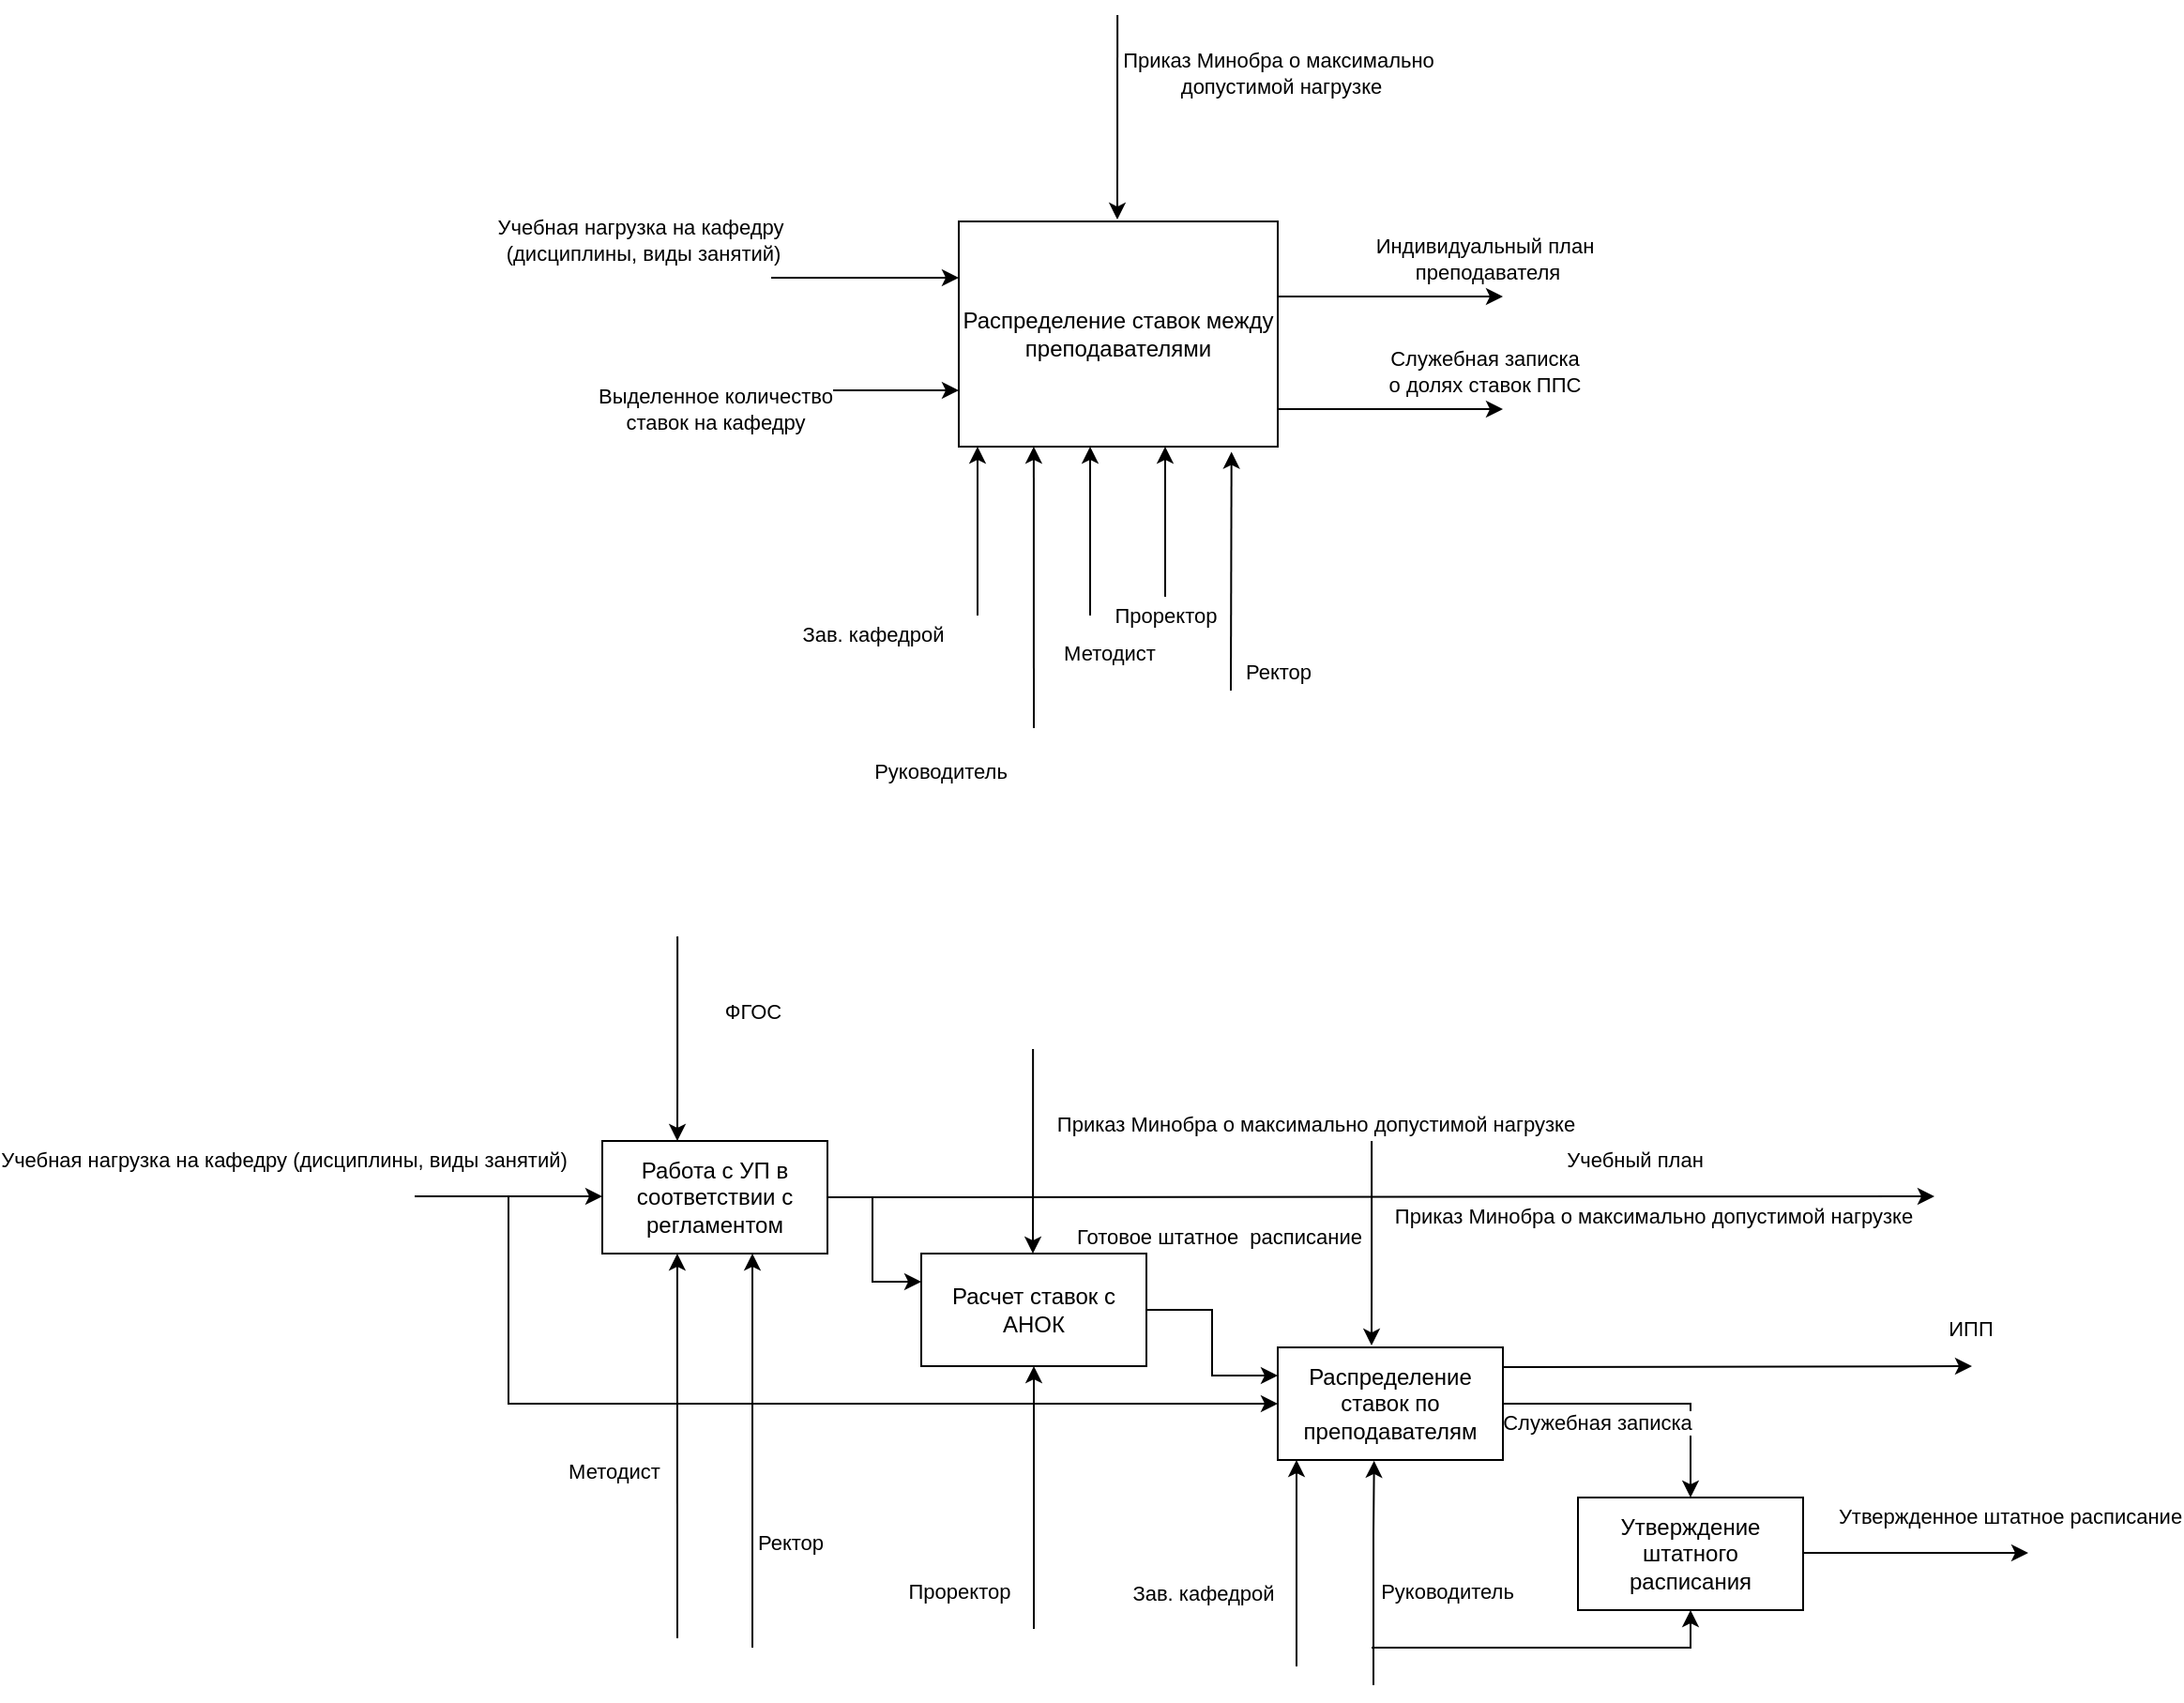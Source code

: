 <mxfile version="22.0.4" type="device" pages="3">
  <diagram name="Страница — 1" id="nwpwjx-zIib3PXwkkxPZ">
    <mxGraphModel dx="1829" dy="577" grid="1" gridSize="10" guides="1" tooltips="1" connect="1" arrows="1" fold="1" page="1" pageScale="1" pageWidth="827" pageHeight="1169" math="0" shadow="0">
      <root>
        <mxCell id="0" />
        <mxCell id="1" parent="0" />
        <mxCell id="WrTpyOdWWBIsy5SGcA0c-1" value="" style="endArrow=classic;html=1;rounded=0;" parent="1" edge="1">
          <mxGeometry width="50" height="50" relative="1" as="geometry">
            <mxPoint x="530" y="570" as="sourcePoint" />
            <mxPoint x="530" y="480" as="targetPoint" />
          </mxGeometry>
        </mxCell>
        <mxCell id="WrTpyOdWWBIsy5SGcA0c-16" value="Методист" style="edgeLabel;html=1;align=center;verticalAlign=middle;resizable=0;points=[];" parent="WrTpyOdWWBIsy5SGcA0c-1" vertex="1" connectable="0">
          <mxGeometry x="0.556" y="1" relative="1" as="geometry">
            <mxPoint x="11" y="90" as="offset" />
          </mxGeometry>
        </mxCell>
        <mxCell id="WrTpyOdWWBIsy5SGcA0c-3" value="" style="endArrow=classic;html=1;rounded=0;entryX=0;entryY=0.25;entryDx=0;entryDy=0;" parent="1" target="WrTpyOdWWBIsy5SGcA0c-14" edge="1">
          <mxGeometry width="50" height="50" relative="1" as="geometry">
            <mxPoint x="360" y="390" as="sourcePoint" />
            <mxPoint x="414" y="360" as="targetPoint" />
          </mxGeometry>
        </mxCell>
        <mxCell id="WrTpyOdWWBIsy5SGcA0c-23" value="Учебная нагрузка на кафедру&lt;br&gt;&amp;nbsp;(дисциплины, виды занятий)" style="edgeLabel;html=1;align=center;verticalAlign=middle;resizable=0;points=[];" parent="WrTpyOdWWBIsy5SGcA0c-3" vertex="1" connectable="0">
          <mxGeometry x="0.02" y="-2" relative="1" as="geometry">
            <mxPoint x="-121" y="-22" as="offset" />
          </mxGeometry>
        </mxCell>
        <mxCell id="WrTpyOdWWBIsy5SGcA0c-4" value="" style="endArrow=classic;html=1;rounded=0;" parent="1" edge="1">
          <mxGeometry width="50" height="50" relative="1" as="geometry">
            <mxPoint x="630" y="400" as="sourcePoint" />
            <mxPoint x="750" y="400" as="targetPoint" />
          </mxGeometry>
        </mxCell>
        <mxCell id="WrTpyOdWWBIsy5SGcA0c-24" value="Индивидуальный план&lt;br&gt;&amp;nbsp;преподавателя" style="edgeLabel;html=1;align=center;verticalAlign=middle;resizable=0;points=[];" parent="WrTpyOdWWBIsy5SGcA0c-4" vertex="1" connectable="0">
          <mxGeometry x="0.067" relative="1" as="geometry">
            <mxPoint x="46" y="-20" as="offset" />
          </mxGeometry>
        </mxCell>
        <mxCell id="WrTpyOdWWBIsy5SGcA0c-5" value="" style="endArrow=classic;html=1;rounded=0;" parent="1" edge="1">
          <mxGeometry width="50" height="50" relative="1" as="geometry">
            <mxPoint x="356" y="450" as="sourcePoint" />
            <mxPoint x="460" y="450" as="targetPoint" />
          </mxGeometry>
        </mxCell>
        <mxCell id="WrTpyOdWWBIsy5SGcA0c-18" value="Выделенное количество&lt;br&gt;ставок на кафедру" style="edgeLabel;html=1;align=center;verticalAlign=middle;resizable=0;points=[];" parent="WrTpyOdWWBIsy5SGcA0c-5" vertex="1" connectable="0">
          <mxGeometry x="0.269" y="-3" relative="1" as="geometry">
            <mxPoint x="-92" y="7" as="offset" />
          </mxGeometry>
        </mxCell>
        <mxCell id="WrTpyOdWWBIsy5SGcA0c-6" value="" style="endArrow=classic;html=1;rounded=0;" parent="1" edge="1">
          <mxGeometry width="50" height="50" relative="1" as="geometry">
            <mxPoint x="470" y="570" as="sourcePoint" />
            <mxPoint x="470" y="480" as="targetPoint" />
          </mxGeometry>
        </mxCell>
        <mxCell id="WrTpyOdWWBIsy5SGcA0c-17" value="Зав. кафедрой" style="edgeLabel;html=1;align=center;verticalAlign=middle;resizable=0;points=[];" parent="WrTpyOdWWBIsy5SGcA0c-6" vertex="1" connectable="0">
          <mxGeometry x="-0.067" y="-2" relative="1" as="geometry">
            <mxPoint x="-58" y="52" as="offset" />
          </mxGeometry>
        </mxCell>
        <mxCell id="WrTpyOdWWBIsy5SGcA0c-7" value="" style="endArrow=classic;html=1;rounded=0;" parent="1" edge="1">
          <mxGeometry width="50" height="50" relative="1" as="geometry">
            <mxPoint x="630" y="460" as="sourcePoint" />
            <mxPoint x="750" y="460" as="targetPoint" />
          </mxGeometry>
        </mxCell>
        <mxCell id="WrTpyOdWWBIsy5SGcA0c-25" value="Служебная записка &lt;br&gt;о долях ставок ППС" style="edgeLabel;html=1;align=center;verticalAlign=middle;resizable=0;points=[];" parent="WrTpyOdWWBIsy5SGcA0c-7" vertex="1" connectable="0">
          <mxGeometry x="0.267" y="-1" relative="1" as="geometry">
            <mxPoint x="34" y="-21" as="offset" />
          </mxGeometry>
        </mxCell>
        <mxCell id="WrTpyOdWWBIsy5SGcA0c-13" value="" style="endArrow=classic;html=1;rounded=0;entryX=0.882;entryY=-0.008;entryDx=0;entryDy=0;entryPerimeter=0;" parent="1" edge="1">
          <mxGeometry width="50" height="50" relative="1" as="geometry">
            <mxPoint x="544.56" y="250" as="sourcePoint" />
            <mxPoint x="544.5" y="359.04" as="targetPoint" />
            <Array as="points" />
          </mxGeometry>
        </mxCell>
        <mxCell id="WrTpyOdWWBIsy5SGcA0c-22" value="Приказ Минобра о максимально&lt;br&gt;&amp;nbsp;допустимой нагрузке" style="edgeLabel;html=1;align=center;verticalAlign=middle;resizable=0;points=[];" parent="WrTpyOdWWBIsy5SGcA0c-13" vertex="1" connectable="0">
          <mxGeometry x="-0.431" y="3" relative="1" as="geometry">
            <mxPoint x="82" as="offset" />
          </mxGeometry>
        </mxCell>
        <mxCell id="WrTpyOdWWBIsy5SGcA0c-14" value="Распределение ставок между преподавателями" style="rounded=0;whiteSpace=wrap;html=1;" parent="1" vertex="1">
          <mxGeometry x="460" y="360" width="170" height="120" as="geometry" />
        </mxCell>
        <mxCell id="kR9EIbg0ZH8Pjp0JKLeA-1" value="Работа с УП в соответствии с регламентом" style="rounded=0;whiteSpace=wrap;html=1;" parent="1" vertex="1">
          <mxGeometry x="270" y="850" width="120" height="60" as="geometry" />
        </mxCell>
        <mxCell id="kR9EIbg0ZH8Pjp0JKLeA-39" style="edgeStyle=orthogonalEdgeStyle;rounded=0;orthogonalLoop=1;jettySize=auto;html=1;exitX=1;exitY=0.5;exitDx=0;exitDy=0;entryX=0;entryY=0.25;entryDx=0;entryDy=0;" parent="1" source="kR9EIbg0ZH8Pjp0JKLeA-2" target="kR9EIbg0ZH8Pjp0JKLeA-3" edge="1">
          <mxGeometry relative="1" as="geometry" />
        </mxCell>
        <mxCell id="kR9EIbg0ZH8Pjp0JKLeA-40" value="Готовое штатное&amp;nbsp; расписание&amp;nbsp;" style="edgeLabel;html=1;align=center;verticalAlign=middle;resizable=0;points=[];" parent="kR9EIbg0ZH8Pjp0JKLeA-39" vertex="1" connectable="0">
          <mxGeometry x="-0.1" y="1" relative="1" as="geometry">
            <mxPoint x="4" y="-52" as="offset" />
          </mxGeometry>
        </mxCell>
        <mxCell id="kR9EIbg0ZH8Pjp0JKLeA-2" value="Расчет ставок с АНОК" style="rounded=0;whiteSpace=wrap;html=1;" parent="1" vertex="1">
          <mxGeometry x="440" y="910" width="120" height="60" as="geometry" />
        </mxCell>
        <mxCell id="kR9EIbg0ZH8Pjp0JKLeA-41" style="edgeStyle=orthogonalEdgeStyle;rounded=0;orthogonalLoop=1;jettySize=auto;html=1;exitX=1;exitY=0.5;exitDx=0;exitDy=0;entryX=0.5;entryY=0;entryDx=0;entryDy=0;" parent="1" source="kR9EIbg0ZH8Pjp0JKLeA-3" target="kR9EIbg0ZH8Pjp0JKLeA-4" edge="1">
          <mxGeometry relative="1" as="geometry" />
        </mxCell>
        <mxCell id="kR9EIbg0ZH8Pjp0JKLeA-42" value="Служебная записка" style="edgeLabel;html=1;align=center;verticalAlign=middle;resizable=0;points=[];" parent="kR9EIbg0ZH8Pjp0JKLeA-41" vertex="1" connectable="0">
          <mxGeometry x="-0.192" y="1" relative="1" as="geometry">
            <mxPoint x="-11" y="11" as="offset" />
          </mxGeometry>
        </mxCell>
        <mxCell id="kR9EIbg0ZH8Pjp0JKLeA-3" value="Распределение ставок по преподавателям" style="rounded=0;whiteSpace=wrap;html=1;" parent="1" vertex="1">
          <mxGeometry x="630" y="960" width="120" height="60" as="geometry" />
        </mxCell>
        <mxCell id="kR9EIbg0ZH8Pjp0JKLeA-4" value="Утверждение штатного расписания" style="rounded=0;whiteSpace=wrap;html=1;" parent="1" vertex="1">
          <mxGeometry x="790" y="1040" width="120" height="60" as="geometry" />
        </mxCell>
        <mxCell id="kR9EIbg0ZH8Pjp0JKLeA-5" value="" style="endArrow=classic;html=1;rounded=0;entryX=0.333;entryY=1;entryDx=0;entryDy=0;entryPerimeter=0;" parent="1" target="kR9EIbg0ZH8Pjp0JKLeA-1" edge="1">
          <mxGeometry width="50" height="50" relative="1" as="geometry">
            <mxPoint x="310" y="1115" as="sourcePoint" />
            <mxPoint x="310" y="1025" as="targetPoint" />
          </mxGeometry>
        </mxCell>
        <mxCell id="kR9EIbg0ZH8Pjp0JKLeA-6" value="Методист" style="edgeLabel;html=1;align=center;verticalAlign=middle;resizable=0;points=[];" parent="kR9EIbg0ZH8Pjp0JKLeA-5" vertex="1" connectable="0">
          <mxGeometry x="0.556" y="1" relative="1" as="geometry">
            <mxPoint x="-33" y="70" as="offset" />
          </mxGeometry>
        </mxCell>
        <mxCell id="kR9EIbg0ZH8Pjp0JKLeA-7" value="" style="endArrow=classic;html=1;rounded=0;entryX=0;entryY=0.25;entryDx=0;entryDy=0;" parent="1" edge="1">
          <mxGeometry width="50" height="50" relative="1" as="geometry">
            <mxPoint x="170" y="879.5" as="sourcePoint" />
            <mxPoint x="270" y="879.5" as="targetPoint" />
          </mxGeometry>
        </mxCell>
        <mxCell id="kR9EIbg0ZH8Pjp0JKLeA-8" value="Учебная нагрузка на кафедру (дисциплины, виды занятий)" style="edgeLabel;html=1;align=center;verticalAlign=middle;resizable=0;points=[];" parent="kR9EIbg0ZH8Pjp0JKLeA-7" vertex="1" connectable="0">
          <mxGeometry x="0.02" y="-2" relative="1" as="geometry">
            <mxPoint x="-121" y="-22" as="offset" />
          </mxGeometry>
        </mxCell>
        <mxCell id="kR9EIbg0ZH8Pjp0JKLeA-9" value="" style="endArrow=classic;html=1;rounded=0;exitX=1;exitY=0.5;exitDx=0;exitDy=0;" parent="1" source="kR9EIbg0ZH8Pjp0JKLeA-1" edge="1">
          <mxGeometry width="50" height="50" relative="1" as="geometry">
            <mxPoint x="860" y="879.5" as="sourcePoint" />
            <mxPoint x="980" y="879.5" as="targetPoint" />
          </mxGeometry>
        </mxCell>
        <mxCell id="kR9EIbg0ZH8Pjp0JKLeA-10" value="Учебный план" style="edgeLabel;html=1;align=center;verticalAlign=middle;resizable=0;points=[];" parent="kR9EIbg0ZH8Pjp0JKLeA-9" vertex="1" connectable="0">
          <mxGeometry x="0.067" relative="1" as="geometry">
            <mxPoint x="115" y="-20" as="offset" />
          </mxGeometry>
        </mxCell>
        <mxCell id="kR9EIbg0ZH8Pjp0JKLeA-13" value="" style="endArrow=classic;html=1;rounded=0;" parent="1" edge="1">
          <mxGeometry width="50" height="50" relative="1" as="geometry">
            <mxPoint x="640" y="1130" as="sourcePoint" />
            <mxPoint x="640" y="1020" as="targetPoint" />
          </mxGeometry>
        </mxCell>
        <mxCell id="kR9EIbg0ZH8Pjp0JKLeA-14" value="Зав. кафедрой" style="edgeLabel;html=1;align=center;verticalAlign=middle;resizable=0;points=[];" parent="kR9EIbg0ZH8Pjp0JKLeA-13" vertex="1" connectable="0">
          <mxGeometry x="-0.067" y="-2" relative="1" as="geometry">
            <mxPoint x="-52" y="12" as="offset" />
          </mxGeometry>
        </mxCell>
        <mxCell id="kR9EIbg0ZH8Pjp0JKLeA-15" value="" style="endArrow=classic;html=1;rounded=0;" parent="1" edge="1">
          <mxGeometry width="50" height="50" relative="1" as="geometry">
            <mxPoint x="910" y="1069.5" as="sourcePoint" />
            <mxPoint x="1030" y="1069.5" as="targetPoint" />
          </mxGeometry>
        </mxCell>
        <mxCell id="kR9EIbg0ZH8Pjp0JKLeA-16" value="Утвержденное штатное расписание" style="edgeLabel;html=1;align=center;verticalAlign=middle;resizable=0;points=[];" parent="kR9EIbg0ZH8Pjp0JKLeA-15" vertex="1" connectable="0">
          <mxGeometry x="0.267" y="-1" relative="1" as="geometry">
            <mxPoint x="34" y="-21" as="offset" />
          </mxGeometry>
        </mxCell>
        <mxCell id="kR9EIbg0ZH8Pjp0JKLeA-17" value="" style="endArrow=classic;html=1;rounded=0;entryX=0.882;entryY=-0.008;entryDx=0;entryDy=0;entryPerimeter=0;" parent="1" edge="1">
          <mxGeometry width="50" height="50" relative="1" as="geometry">
            <mxPoint x="499.56" y="800.96" as="sourcePoint" />
            <mxPoint x="499.5" y="910" as="targetPoint" />
            <Array as="points">
              <mxPoint x="499.56" y="870.96" />
            </Array>
          </mxGeometry>
        </mxCell>
        <mxCell id="kR9EIbg0ZH8Pjp0JKLeA-18" value="Приказ Минобра о максимально допустимой нагрузке" style="edgeLabel;html=1;align=center;verticalAlign=middle;resizable=0;points=[];" parent="kR9EIbg0ZH8Pjp0JKLeA-17" vertex="1" connectable="0">
          <mxGeometry x="-0.431" y="3" relative="1" as="geometry">
            <mxPoint x="147" y="9" as="offset" />
          </mxGeometry>
        </mxCell>
        <mxCell id="kR9EIbg0ZH8Pjp0JKLeA-20" value="" style="endArrow=classic;html=1;rounded=0;entryX=0.855;entryY=1.023;entryDx=0;entryDy=0;entryPerimeter=0;" parent="1" target="WrTpyOdWWBIsy5SGcA0c-14" edge="1">
          <mxGeometry width="50" height="50" relative="1" as="geometry">
            <mxPoint x="605" y="610" as="sourcePoint" />
            <mxPoint x="650" y="510" as="targetPoint" />
          </mxGeometry>
        </mxCell>
        <mxCell id="kR9EIbg0ZH8Pjp0JKLeA-23" value="Ректор" style="edgeLabel;html=1;align=center;verticalAlign=middle;resizable=0;points=[];" parent="kR9EIbg0ZH8Pjp0JKLeA-20" vertex="1" connectable="0">
          <mxGeometry x="-0.037" y="-2" relative="1" as="geometry">
            <mxPoint x="23" y="51" as="offset" />
          </mxGeometry>
        </mxCell>
        <mxCell id="kR9EIbg0ZH8Pjp0JKLeA-21" value="" style="endArrow=classic;html=1;rounded=0;entryX=0.647;entryY=1;entryDx=0;entryDy=0;entryPerimeter=0;" parent="1" target="WrTpyOdWWBIsy5SGcA0c-14" edge="1">
          <mxGeometry width="50" height="50" relative="1" as="geometry">
            <mxPoint x="570" y="560" as="sourcePoint" />
            <mxPoint x="610" y="510" as="targetPoint" />
            <Array as="points">
              <mxPoint x="570" y="540" />
              <mxPoint x="570" y="530" />
              <mxPoint x="570" y="510" />
            </Array>
          </mxGeometry>
        </mxCell>
        <mxCell id="kR9EIbg0ZH8Pjp0JKLeA-22" value="Проректор" style="edgeLabel;html=1;align=center;verticalAlign=middle;resizable=0;points=[];" parent="kR9EIbg0ZH8Pjp0JKLeA-21" vertex="1" connectable="0">
          <mxGeometry x="-0.095" y="1" relative="1" as="geometry">
            <mxPoint x="1" y="46" as="offset" />
          </mxGeometry>
        </mxCell>
        <mxCell id="kR9EIbg0ZH8Pjp0JKLeA-24" value="" style="endArrow=classic;html=1;rounded=0;entryX=0.5;entryY=1;entryDx=0;entryDy=0;" parent="1" target="kR9EIbg0ZH8Pjp0JKLeA-2" edge="1">
          <mxGeometry width="50" height="50" relative="1" as="geometry">
            <mxPoint x="500" y="1110" as="sourcePoint" />
            <mxPoint x="690" y="1130" as="targetPoint" />
          </mxGeometry>
        </mxCell>
        <mxCell id="kR9EIbg0ZH8Pjp0JKLeA-25" value="Проректор" style="edgeLabel;html=1;align=center;verticalAlign=middle;resizable=0;points=[];" parent="kR9EIbg0ZH8Pjp0JKLeA-24" vertex="1" connectable="0">
          <mxGeometry x="-0.095" y="1" relative="1" as="geometry">
            <mxPoint x="-39" y="43" as="offset" />
          </mxGeometry>
        </mxCell>
        <mxCell id="kR9EIbg0ZH8Pjp0JKLeA-27" value="" style="endArrow=classic;html=1;rounded=0;entryX=0.5;entryY=1;entryDx=0;entryDy=0;" parent="1" edge="1">
          <mxGeometry width="50" height="50" relative="1" as="geometry">
            <mxPoint x="350" y="1120" as="sourcePoint" />
            <mxPoint x="350" y="910" as="targetPoint" />
            <Array as="points">
              <mxPoint x="350" y="1020" />
            </Array>
          </mxGeometry>
        </mxCell>
        <mxCell id="kR9EIbg0ZH8Pjp0JKLeA-28" value="Ректор" style="edgeLabel;html=1;align=center;verticalAlign=middle;resizable=0;points=[];" parent="kR9EIbg0ZH8Pjp0JKLeA-27" vertex="1" connectable="0">
          <mxGeometry x="-0.465" y="3" relative="1" as="geometry">
            <mxPoint x="23" as="offset" />
          </mxGeometry>
        </mxCell>
        <mxCell id="kR9EIbg0ZH8Pjp0JKLeA-29" value="" style="endArrow=classic;html=1;rounded=0;entryX=0;entryY=0.5;entryDx=0;entryDy=0;" parent="1" edge="1">
          <mxGeometry width="50" height="50" relative="1" as="geometry">
            <mxPoint x="220" y="880" as="sourcePoint" />
            <mxPoint x="630" y="990" as="targetPoint" />
            <Array as="points">
              <mxPoint x="220" y="920" />
              <mxPoint x="220" y="990" />
            </Array>
          </mxGeometry>
        </mxCell>
        <mxCell id="kR9EIbg0ZH8Pjp0JKLeA-33" value="" style="endArrow=classic;html=1;rounded=0;entryX=0.428;entryY=1.007;entryDx=0;entryDy=0;entryPerimeter=0;" parent="1" target="kR9EIbg0ZH8Pjp0JKLeA-3" edge="1">
          <mxGeometry width="50" height="50" relative="1" as="geometry">
            <mxPoint x="681" y="1140" as="sourcePoint" />
            <mxPoint x="730" y="1080" as="targetPoint" />
            <Array as="points">
              <mxPoint x="681" y="1060" />
            </Array>
          </mxGeometry>
        </mxCell>
        <mxCell id="kR9EIbg0ZH8Pjp0JKLeA-34" value="Руководитель" style="edgeLabel;html=1;align=center;verticalAlign=middle;resizable=0;points=[];" parent="kR9EIbg0ZH8Pjp0JKLeA-33" vertex="1" connectable="0">
          <mxGeometry x="-0.291" y="-2" relative="1" as="geometry">
            <mxPoint x="37" y="-8" as="offset" />
          </mxGeometry>
        </mxCell>
        <mxCell id="kR9EIbg0ZH8Pjp0JKLeA-35" value="" style="endArrow=classic;html=1;rounded=0;entryX=0.235;entryY=1;entryDx=0;entryDy=0;entryPerimeter=0;" parent="1" target="WrTpyOdWWBIsy5SGcA0c-14" edge="1">
          <mxGeometry width="50" height="50" relative="1" as="geometry">
            <mxPoint x="500" y="630" as="sourcePoint" />
            <mxPoint x="510" y="480" as="targetPoint" />
          </mxGeometry>
        </mxCell>
        <mxCell id="kR9EIbg0ZH8Pjp0JKLeA-36" value="Руководитель" style="edgeLabel;html=1;align=center;verticalAlign=middle;resizable=0;points=[];" parent="kR9EIbg0ZH8Pjp0JKLeA-35" vertex="1" connectable="0">
          <mxGeometry x="0.078" y="1" relative="1" as="geometry">
            <mxPoint x="-49" y="104" as="offset" />
          </mxGeometry>
        </mxCell>
        <mxCell id="kR9EIbg0ZH8Pjp0JKLeA-37" value="" style="endArrow=classic;html=1;rounded=0;entryX=0;entryY=0.25;entryDx=0;entryDy=0;" parent="1" target="kR9EIbg0ZH8Pjp0JKLeA-2" edge="1">
          <mxGeometry width="50" height="50" relative="1" as="geometry">
            <mxPoint x="414" y="880" as="sourcePoint" />
            <mxPoint x="464" y="830" as="targetPoint" />
            <Array as="points">
              <mxPoint x="414" y="925" />
            </Array>
          </mxGeometry>
        </mxCell>
        <mxCell id="kR9EIbg0ZH8Pjp0JKLeA-38" value="" style="endArrow=classic;html=1;rounded=0;entryX=0.5;entryY=1;entryDx=0;entryDy=0;" parent="1" target="kR9EIbg0ZH8Pjp0JKLeA-4" edge="1">
          <mxGeometry width="50" height="50" relative="1" as="geometry">
            <mxPoint x="680" y="1120" as="sourcePoint" />
            <mxPoint x="730" y="1070" as="targetPoint" />
            <Array as="points">
              <mxPoint x="850" y="1120" />
            </Array>
          </mxGeometry>
        </mxCell>
        <mxCell id="-3UUy9TWkpVdXD5rPKuB-1" value="" style="endArrow=classic;html=1;rounded=0;exitX=1;exitY=0.5;exitDx=0;exitDy=0;" parent="1" edge="1">
          <mxGeometry width="50" height="50" relative="1" as="geometry">
            <mxPoint x="750" y="970.5" as="sourcePoint" />
            <mxPoint x="1000" y="970" as="targetPoint" />
          </mxGeometry>
        </mxCell>
        <mxCell id="-3UUy9TWkpVdXD5rPKuB-2" value="ИПП" style="edgeLabel;html=1;align=center;verticalAlign=middle;resizable=0;points=[];" parent="-3UUy9TWkpVdXD5rPKuB-1" vertex="1" connectable="0">
          <mxGeometry x="0.067" relative="1" as="geometry">
            <mxPoint x="115" y="-20" as="offset" />
          </mxGeometry>
        </mxCell>
        <mxCell id="-3UUy9TWkpVdXD5rPKuB-3" value="" style="endArrow=classic;html=1;rounded=0;entryX=0.882;entryY=-0.008;entryDx=0;entryDy=0;entryPerimeter=0;" parent="1" edge="1">
          <mxGeometry width="50" height="50" relative="1" as="geometry">
            <mxPoint x="310.06" y="740.96" as="sourcePoint" />
            <mxPoint x="310" y="850" as="targetPoint" />
            <Array as="points">
              <mxPoint x="310.06" y="810.96" />
            </Array>
          </mxGeometry>
        </mxCell>
        <mxCell id="-3UUy9TWkpVdXD5rPKuB-4" value="ФГОС" style="edgeLabel;html=1;align=center;verticalAlign=middle;resizable=0;points=[];" parent="-3UUy9TWkpVdXD5rPKuB-3" vertex="1" connectable="0">
          <mxGeometry x="-0.431" y="3" relative="1" as="geometry">
            <mxPoint x="37" y="9" as="offset" />
          </mxGeometry>
        </mxCell>
        <mxCell id="-3UUy9TWkpVdXD5rPKuB-5" value="" style="endArrow=classic;html=1;rounded=0;entryX=0.882;entryY=-0.008;entryDx=0;entryDy=0;entryPerimeter=0;" parent="1" edge="1">
          <mxGeometry width="50" height="50" relative="1" as="geometry">
            <mxPoint x="680.06" y="850" as="sourcePoint" />
            <mxPoint x="680" y="959.04" as="targetPoint" />
            <Array as="points">
              <mxPoint x="680.06" y="920" />
            </Array>
          </mxGeometry>
        </mxCell>
        <mxCell id="-3UUy9TWkpVdXD5rPKuB-6" value="Приказ Минобра о максимально допустимой нагрузке" style="edgeLabel;html=1;align=center;verticalAlign=middle;resizable=0;points=[];" parent="-3UUy9TWkpVdXD5rPKuB-5" vertex="1" connectable="0">
          <mxGeometry x="-0.431" y="3" relative="1" as="geometry">
            <mxPoint x="147" y="9" as="offset" />
          </mxGeometry>
        </mxCell>
      </root>
    </mxGraphModel>
  </diagram>
  <diagram id="mHX_LODaRHeVAnFgu9MN" name="Декомпозиция Работа с УП">
    <mxGraphModel dx="1829" dy="577" grid="1" gridSize="10" guides="1" tooltips="1" connect="1" arrows="1" fold="1" page="1" pageScale="1" pageWidth="827" pageHeight="1169" math="0" shadow="0">
      <root>
        <mxCell id="0" />
        <mxCell id="1" parent="0" />
        <mxCell id="MsueYT9evGNhOJ5JY-sX-1" value="Распределение кол-ва часов по преподавателям" style="rounded=0;whiteSpace=wrap;html=1;" vertex="1" parent="1">
          <mxGeometry x="150" y="150" width="120" height="60" as="geometry" />
        </mxCell>
        <mxCell id="MsueYT9evGNhOJ5JY-sX-2" value="Составление расписания" style="rounded=0;whiteSpace=wrap;html=1;" vertex="1" parent="1">
          <mxGeometry x="510" y="270" width="120" height="60" as="geometry" />
        </mxCell>
        <mxCell id="MsueYT9evGNhOJ5JY-sX-3" value="Оценка эффективности учебного плана" style="rounded=0;whiteSpace=wrap;html=1;" vertex="1" parent="1">
          <mxGeometry x="320" y="210" width="120" height="60" as="geometry" />
        </mxCell>
        <mxCell id="IqdJ7mUICR3z1mk20Bvp-1" value="" style="endArrow=classic;html=1;rounded=0;exitX=1;exitY=0.5;exitDx=0;exitDy=0;" edge="1" parent="1">
          <mxGeometry width="50" height="50" relative="1" as="geometry">
            <mxPoint x="630" y="299.5" as="sourcePoint" />
            <mxPoint x="770" y="300" as="targetPoint" />
          </mxGeometry>
        </mxCell>
        <mxCell id="IqdJ7mUICR3z1mk20Bvp-2" value="Учебный план" style="edgeLabel;html=1;align=center;verticalAlign=middle;resizable=0;points=[];" vertex="1" connectable="0" parent="IqdJ7mUICR3z1mk20Bvp-1">
          <mxGeometry x="0.067" relative="1" as="geometry">
            <mxPoint x="35" y="-20" as="offset" />
          </mxGeometry>
        </mxCell>
        <mxCell id="x2I4i_weLy9laTuTzd7u-1" value="" style="endArrow=classic;html=1;rounded=0;entryX=0.882;entryY=-0.008;entryDx=0;entryDy=0;entryPerimeter=0;" edge="1" parent="1">
          <mxGeometry width="50" height="50" relative="1" as="geometry">
            <mxPoint x="200.06" y="40" as="sourcePoint" />
            <mxPoint x="200.0" y="149.04" as="targetPoint" />
            <Array as="points">
              <mxPoint x="200.06" y="110" />
            </Array>
          </mxGeometry>
        </mxCell>
        <mxCell id="x2I4i_weLy9laTuTzd7u-2" value="ФГОС" style="edgeLabel;html=1;align=center;verticalAlign=middle;resizable=0;points=[];" vertex="1" connectable="0" parent="x2I4i_weLy9laTuTzd7u-1">
          <mxGeometry x="-0.431" y="3" relative="1" as="geometry">
            <mxPoint x="37" y="-11" as="offset" />
          </mxGeometry>
        </mxCell>
        <mxCell id="PtNbGYI9Zbs-aZPllrLN-1" value="" style="endArrow=classic;html=1;rounded=0;entryX=0;entryY=0.25;entryDx=0;entryDy=0;" edge="1" parent="1">
          <mxGeometry width="50" height="50" relative="1" as="geometry">
            <mxPoint x="50" y="179.5" as="sourcePoint" />
            <mxPoint x="150" y="179.5" as="targetPoint" />
          </mxGeometry>
        </mxCell>
        <mxCell id="PtNbGYI9Zbs-aZPllrLN-2" value="Учебная нагрузка на кафедру&lt;br&gt;&amp;nbsp;(дисциплины, виды занятий)" style="edgeLabel;html=1;align=center;verticalAlign=middle;resizable=0;points=[];" vertex="1" connectable="0" parent="PtNbGYI9Zbs-aZPllrLN-1">
          <mxGeometry x="0.02" y="-2" relative="1" as="geometry">
            <mxPoint x="-51" y="-22" as="offset" />
          </mxGeometry>
        </mxCell>
        <mxCell id="5pIz3c78vVYRP2-ZsVZD-1" value="" style="endArrow=classic;html=1;rounded=0;entryX=0.333;entryY=1;entryDx=0;entryDy=0;entryPerimeter=0;" edge="1" parent="1">
          <mxGeometry width="50" height="50" relative="1" as="geometry">
            <mxPoint x="180" y="410" as="sourcePoint" />
            <mxPoint x="180" y="210" as="targetPoint" />
          </mxGeometry>
        </mxCell>
        <mxCell id="5pIz3c78vVYRP2-ZsVZD-2" value="Методист" style="edgeLabel;html=1;align=center;verticalAlign=middle;resizable=0;points=[];" vertex="1" connectable="0" parent="5pIz3c78vVYRP2-ZsVZD-1">
          <mxGeometry x="0.556" y="1" relative="1" as="geometry">
            <mxPoint x="-33" y="106" as="offset" />
          </mxGeometry>
        </mxCell>
        <mxCell id="dsugo6UPNXwKRWX7rROJ-1" value="" style="endArrow=classic;html=1;rounded=0;entryX=0.5;entryY=1;entryDx=0;entryDy=0;" edge="1" parent="1">
          <mxGeometry width="50" height="50" relative="1" as="geometry">
            <mxPoint x="379.5" y="420" as="sourcePoint" />
            <mxPoint x="379.5" y="270" as="targetPoint" />
            <Array as="points">
              <mxPoint x="379.5" y="380" />
            </Array>
          </mxGeometry>
        </mxCell>
        <mxCell id="dsugo6UPNXwKRWX7rROJ-2" value="Ректор" style="edgeLabel;html=1;align=center;verticalAlign=middle;resizable=0;points=[];" vertex="1" connectable="0" parent="dsugo6UPNXwKRWX7rROJ-1">
          <mxGeometry x="-0.465" y="3" relative="1" as="geometry">
            <mxPoint x="34" y="20" as="offset" />
          </mxGeometry>
        </mxCell>
        <mxCell id="FQQVyCRv18KIV8mCQaGe-5" value="" style="endArrow=classic;html=1;rounded=0;entryX=0.25;entryY=1;entryDx=0;entryDy=0;" edge="1" parent="1" target="MsueYT9evGNhOJ5JY-sX-3">
          <mxGeometry width="50" height="50" relative="1" as="geometry">
            <mxPoint x="180" y="360" as="sourcePoint" />
            <mxPoint x="380" y="270" as="targetPoint" />
            <Array as="points">
              <mxPoint x="350" y="360" />
            </Array>
          </mxGeometry>
        </mxCell>
        <mxCell id="FQQVyCRv18KIV8mCQaGe-8" value="" style="endArrow=classic;html=1;rounded=0;entryX=0.5;entryY=0;entryDx=0;entryDy=0;" edge="1" parent="1" target="MsueYT9evGNhOJ5JY-sX-2">
          <mxGeometry width="50" height="50" relative="1" as="geometry">
            <mxPoint x="200" y="100" as="sourcePoint" />
            <mxPoint x="250" y="50" as="targetPoint" />
            <Array as="points">
              <mxPoint x="270" y="100" />
              <mxPoint x="570" y="100" />
            </Array>
          </mxGeometry>
        </mxCell>
        <mxCell id="FQQVyCRv18KIV8mCQaGe-9" value="" style="endArrow=classic;html=1;rounded=0;entryX=0.5;entryY=0;entryDx=0;entryDy=0;" edge="1" parent="1" target="MsueYT9evGNhOJ5JY-sX-3">
          <mxGeometry width="50" height="50" relative="1" as="geometry">
            <mxPoint x="380" y="100" as="sourcePoint" />
            <mxPoint x="420" y="50" as="targetPoint" />
          </mxGeometry>
        </mxCell>
        <mxCell id="FQQVyCRv18KIV8mCQaGe-10" value="" style="endArrow=classic;html=1;rounded=0;entryX=0.435;entryY=1.04;entryDx=0;entryDy=0;entryPerimeter=0;" edge="1" parent="1" target="MsueYT9evGNhOJ5JY-sX-2">
          <mxGeometry width="50" height="50" relative="1" as="geometry">
            <mxPoint x="350" y="360" as="sourcePoint" />
            <mxPoint x="400" y="310" as="targetPoint" />
            <Array as="points">
              <mxPoint x="562" y="360" />
            </Array>
          </mxGeometry>
        </mxCell>
        <mxCell id="FQQVyCRv18KIV8mCQaGe-11" value="" style="endArrow=classic;html=1;rounded=0;entryX=0;entryY=0.5;entryDx=0;entryDy=0;" edge="1" parent="1" target="MsueYT9evGNhOJ5JY-sX-3">
          <mxGeometry width="50" height="50" relative="1" as="geometry">
            <mxPoint x="270" y="180" as="sourcePoint" />
            <mxPoint x="320" y="130" as="targetPoint" />
            <Array as="points">
              <mxPoint x="300" y="180" />
              <mxPoint x="300" y="240" />
            </Array>
          </mxGeometry>
        </mxCell>
        <mxCell id="-haOI2X-xEVXnkADs9pM-2" value="Данные&lt;br&gt;&amp;nbsp;о нагрузках" style="edgeLabel;html=1;align=center;verticalAlign=middle;resizable=0;points=[];" vertex="1" connectable="0" parent="FQQVyCRv18KIV8mCQaGe-11">
          <mxGeometry x="0.145" y="-1" relative="1" as="geometry">
            <mxPoint x="21" y="-53" as="offset" />
          </mxGeometry>
        </mxCell>
        <mxCell id="FQQVyCRv18KIV8mCQaGe-12" value="" style="endArrow=classic;html=1;rounded=0;entryX=0;entryY=0.5;entryDx=0;entryDy=0;" edge="1" parent="1" target="MsueYT9evGNhOJ5JY-sX-2">
          <mxGeometry width="50" height="50" relative="1" as="geometry">
            <mxPoint x="440" y="240" as="sourcePoint" />
            <mxPoint x="490" y="300" as="targetPoint" />
            <Array as="points">
              <mxPoint x="470" y="240" />
              <mxPoint x="470" y="300" />
            </Array>
          </mxGeometry>
        </mxCell>
        <mxCell id="-haOI2X-xEVXnkADs9pM-1" value="Данные&lt;br&gt;&amp;nbsp;об эффективности" style="edgeLabel;html=1;align=center;verticalAlign=middle;resizable=0;points=[];" vertex="1" connectable="0" parent="FQQVyCRv18KIV8mCQaGe-12">
          <mxGeometry x="-0.123" y="2" relative="1" as="geometry">
            <mxPoint x="-22" y="53" as="offset" />
          </mxGeometry>
        </mxCell>
        <mxCell id="FQQVyCRv18KIV8mCQaGe-13" value="" style="endArrow=classic;html=1;rounded=0;entryX=0;entryY=0.25;entryDx=0;entryDy=0;" edge="1" parent="1" target="MsueYT9evGNhOJ5JY-sX-2">
          <mxGeometry width="50" height="50" relative="1" as="geometry">
            <mxPoint x="300" y="180" as="sourcePoint" />
            <mxPoint x="350" y="130" as="targetPoint" />
            <Array as="points">
              <mxPoint x="490" y="180" />
              <mxPoint x="490" y="285" />
            </Array>
          </mxGeometry>
        </mxCell>
      </root>
    </mxGraphModel>
  </diagram>
  <diagram id="n5oXpjp_nqhQPy-NA9qk" name="Декомпозиция Утверждение штатного расписания">
    <mxGraphModel dx="1002" dy="577" grid="1" gridSize="10" guides="1" tooltips="1" connect="1" arrows="1" fold="1" page="1" pageScale="1" pageWidth="827" pageHeight="1169" math="0" shadow="0">
      <root>
        <mxCell id="0" />
        <mxCell id="1" parent="0" />
        <mxCell id="dqr2ItQxs2u5IPHdhKjq-1" value="Утверждение ставок" style="rounded=0;whiteSpace=wrap;html=1;" vertex="1" parent="1">
          <mxGeometry x="170" y="140" width="120" height="60" as="geometry" />
        </mxCell>
        <mxCell id="dqr2ItQxs2u5IPHdhKjq-2" value="Подготовка документов для утверждения" style="rounded=0;whiteSpace=wrap;html=1;" vertex="1" parent="1">
          <mxGeometry x="370" y="210" width="120" height="60" as="geometry" />
        </mxCell>
        <mxCell id="dqr2ItQxs2u5IPHdhKjq-3" value="Окончательное утверждение" style="rounded=0;whiteSpace=wrap;html=1;" vertex="1" parent="1">
          <mxGeometry x="560" y="290" width="120" height="60" as="geometry" />
        </mxCell>
        <mxCell id="D05PaQLrijj1N3Wk1s4Q-1" value="" style="endArrow=classic;html=1;rounded=0;" edge="1" parent="1">
          <mxGeometry width="50" height="50" relative="1" as="geometry">
            <mxPoint x="680" y="319.5" as="sourcePoint" />
            <mxPoint x="800" y="319.5" as="targetPoint" />
          </mxGeometry>
        </mxCell>
        <mxCell id="D05PaQLrijj1N3Wk1s4Q-2" value="Утвержденное штатное&lt;br&gt;&amp;nbsp;расписание" style="edgeLabel;html=1;align=center;verticalAlign=middle;resizable=0;points=[];" vertex="1" connectable="0" parent="D05PaQLrijj1N3Wk1s4Q-1">
          <mxGeometry x="0.267" y="-1" relative="1" as="geometry">
            <mxPoint x="4" y="-20" as="offset" />
          </mxGeometry>
        </mxCell>
        <mxCell id="b9TodahrJNb5c6odA8E7-1" value="" style="endArrow=classic;html=1;rounded=0;entryX=0;entryY=0.5;entryDx=0;entryDy=0;" edge="1" parent="1" target="dqr2ItQxs2u5IPHdhKjq-2">
          <mxGeometry width="50" height="50" relative="1" as="geometry">
            <mxPoint x="290" y="170" as="sourcePoint" />
            <mxPoint x="340" y="120" as="targetPoint" />
            <Array as="points">
              <mxPoint x="330" y="170" />
              <mxPoint x="330" y="240" />
            </Array>
          </mxGeometry>
        </mxCell>
        <mxCell id="b9TodahrJNb5c6odA8E7-13" value="Приказ о ставках" style="edgeLabel;html=1;align=center;verticalAlign=middle;resizable=0;points=[];" vertex="1" connectable="0" parent="b9TodahrJNb5c6odA8E7-1">
          <mxGeometry x="0.283" relative="1" as="geometry">
            <mxPoint x="20" y="-66" as="offset" />
          </mxGeometry>
        </mxCell>
        <mxCell id="b9TodahrJNb5c6odA8E7-2" value="" style="endArrow=classic;html=1;rounded=0;entryX=0;entryY=0.5;entryDx=0;entryDy=0;entryPerimeter=0;" edge="1" parent="1" target="dqr2ItQxs2u5IPHdhKjq-3">
          <mxGeometry width="50" height="50" relative="1" as="geometry">
            <mxPoint x="490" y="240" as="sourcePoint" />
            <mxPoint x="560" y="310" as="targetPoint" />
            <Array as="points">
              <mxPoint x="520" y="240" />
              <mxPoint x="520" y="320" />
            </Array>
          </mxGeometry>
        </mxCell>
        <mxCell id="b9TodahrJNb5c6odA8E7-14" value="Неподписанные&lt;br&gt;приказы" style="edgeLabel;html=1;align=center;verticalAlign=middle;resizable=0;points=[];" vertex="1" connectable="0" parent="b9TodahrJNb5c6odA8E7-2">
          <mxGeometry x="-0.317" y="-1" relative="1" as="geometry">
            <mxPoint x="21" y="-41" as="offset" />
          </mxGeometry>
        </mxCell>
        <mxCell id="b9TodahrJNb5c6odA8E7-4" value="" style="endArrow=classic;html=1;rounded=0;entryX=0.5;entryY=0;entryDx=0;entryDy=0;" edge="1" parent="1" target="dqr2ItQxs2u5IPHdhKjq-3">
          <mxGeometry width="50" height="50" relative="1" as="geometry">
            <mxPoint x="430" y="110" as="sourcePoint" />
            <mxPoint x="620" y="260" as="targetPoint" />
            <Array as="points">
              <mxPoint x="620" y="110" />
            </Array>
          </mxGeometry>
        </mxCell>
        <mxCell id="b9TodahrJNb5c6odA8E7-6" value="" style="endArrow=classic;html=1;rounded=0;entryX=0.417;entryY=1;entryDx=0;entryDy=0;entryPerimeter=0;" edge="1" parent="1" target="dqr2ItQxs2u5IPHdhKjq-1">
          <mxGeometry width="50" height="50" relative="1" as="geometry">
            <mxPoint x="220" y="400" as="sourcePoint" />
            <mxPoint x="270" y="350" as="targetPoint" />
          </mxGeometry>
        </mxCell>
        <mxCell id="b9TodahrJNb5c6odA8E7-9" value="Руководитель" style="edgeLabel;html=1;align=center;verticalAlign=middle;resizable=0;points=[];" vertex="1" connectable="0" parent="b9TodahrJNb5c6odA8E7-6">
          <mxGeometry x="-0.53" y="-1" relative="1" as="geometry">
            <mxPoint x="-41" y="17" as="offset" />
          </mxGeometry>
        </mxCell>
        <mxCell id="b9TodahrJNb5c6odA8E7-7" value="" style="endArrow=classic;html=1;rounded=0;entryX=0.5;entryY=1;entryDx=0;entryDy=0;" edge="1" parent="1" target="dqr2ItQxs2u5IPHdhKjq-3">
          <mxGeometry width="50" height="50" relative="1" as="geometry">
            <mxPoint x="220" y="380" as="sourcePoint" />
            <mxPoint x="270" y="330" as="targetPoint" />
            <Array as="points">
              <mxPoint x="620" y="380" />
            </Array>
          </mxGeometry>
        </mxCell>
        <mxCell id="b9TodahrJNb5c6odA8E7-8" value="" style="endArrow=classic;html=1;rounded=0;entryX=0.5;entryY=1;entryDx=0;entryDy=0;" edge="1" parent="1" target="dqr2ItQxs2u5IPHdhKjq-2">
          <mxGeometry width="50" height="50" relative="1" as="geometry">
            <mxPoint x="220" y="310" as="sourcePoint" />
            <mxPoint x="270" y="260" as="targetPoint" />
            <Array as="points">
              <mxPoint x="430" y="310" />
            </Array>
          </mxGeometry>
        </mxCell>
        <mxCell id="b9TodahrJNb5c6odA8E7-10" value="" style="endArrow=classic;html=1;rounded=0;entryX=0.42;entryY=-0.02;entryDx=0;entryDy=0;entryPerimeter=0;" edge="1" parent="1" target="dqr2ItQxs2u5IPHdhKjq-1">
          <mxGeometry width="50" height="50" relative="1" as="geometry">
            <mxPoint x="220" y="60" as="sourcePoint" />
            <mxPoint x="270" y="10" as="targetPoint" />
          </mxGeometry>
        </mxCell>
        <mxCell id="b9TodahrJNb5c6odA8E7-12" value="Служебная записка" style="edgeLabel;html=1;align=center;verticalAlign=middle;resizable=0;points=[];" vertex="1" connectable="0" parent="b9TodahrJNb5c6odA8E7-10">
          <mxGeometry x="-0.538" y="2" relative="1" as="geometry">
            <mxPoint x="58" as="offset" />
          </mxGeometry>
        </mxCell>
        <mxCell id="b9TodahrJNb5c6odA8E7-11" value="" style="endArrow=classic;html=1;rounded=0;entryX=0.5;entryY=0;entryDx=0;entryDy=0;" edge="1" parent="1" target="dqr2ItQxs2u5IPHdhKjq-2">
          <mxGeometry width="50" height="50" relative="1" as="geometry">
            <mxPoint x="220" y="110" as="sourcePoint" />
            <mxPoint x="270" y="60" as="targetPoint" />
            <Array as="points">
              <mxPoint x="430" y="110" />
            </Array>
          </mxGeometry>
        </mxCell>
      </root>
    </mxGraphModel>
  </diagram>
</mxfile>
